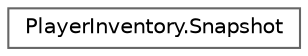 digraph "Graphical Class Hierarchy"
{
 // LATEX_PDF_SIZE
  bgcolor="transparent";
  edge [fontname=Helvetica,fontsize=10,labelfontname=Helvetica,labelfontsize=10];
  node [fontname=Helvetica,fontsize=10,shape=box,height=0.2,width=0.4];
  rankdir="LR";
  Node0 [id="Node000000",label="PlayerInventory.Snapshot",height=0.2,width=0.4,color="grey40", fillcolor="white", style="filled",URL="$struct_player_inventory_1_1_snapshot.html",tooltip=" "];
}
